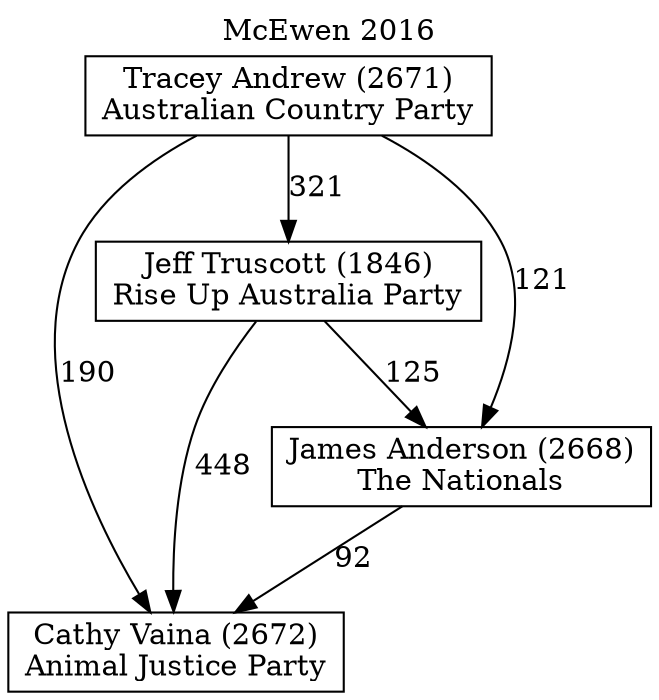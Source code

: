 // House preference flow
digraph "Cathy Vaina (2672)_McEwen_2016" {
	graph [label="McEwen 2016" labelloc=t mclimit=10]
	node [shape=box]
	"Jeff Truscott (1846)" [label="Jeff Truscott (1846)
Rise Up Australia Party"]
	"Tracey Andrew (2671)" [label="Tracey Andrew (2671)
Australian Country Party"]
	"Cathy Vaina (2672)" [label="Cathy Vaina (2672)
Animal Justice Party"]
	"James Anderson (2668)" [label="James Anderson (2668)
The Nationals"]
	"Tracey Andrew (2671)" -> "Cathy Vaina (2672)" [label=190]
	"Tracey Andrew (2671)" -> "Jeff Truscott (1846)" [label=321]
	"James Anderson (2668)" -> "Cathy Vaina (2672)" [label=92]
	"Jeff Truscott (1846)" -> "James Anderson (2668)" [label=125]
	"Jeff Truscott (1846)" -> "Cathy Vaina (2672)" [label=448]
	"Tracey Andrew (2671)" -> "James Anderson (2668)" [label=121]
}
